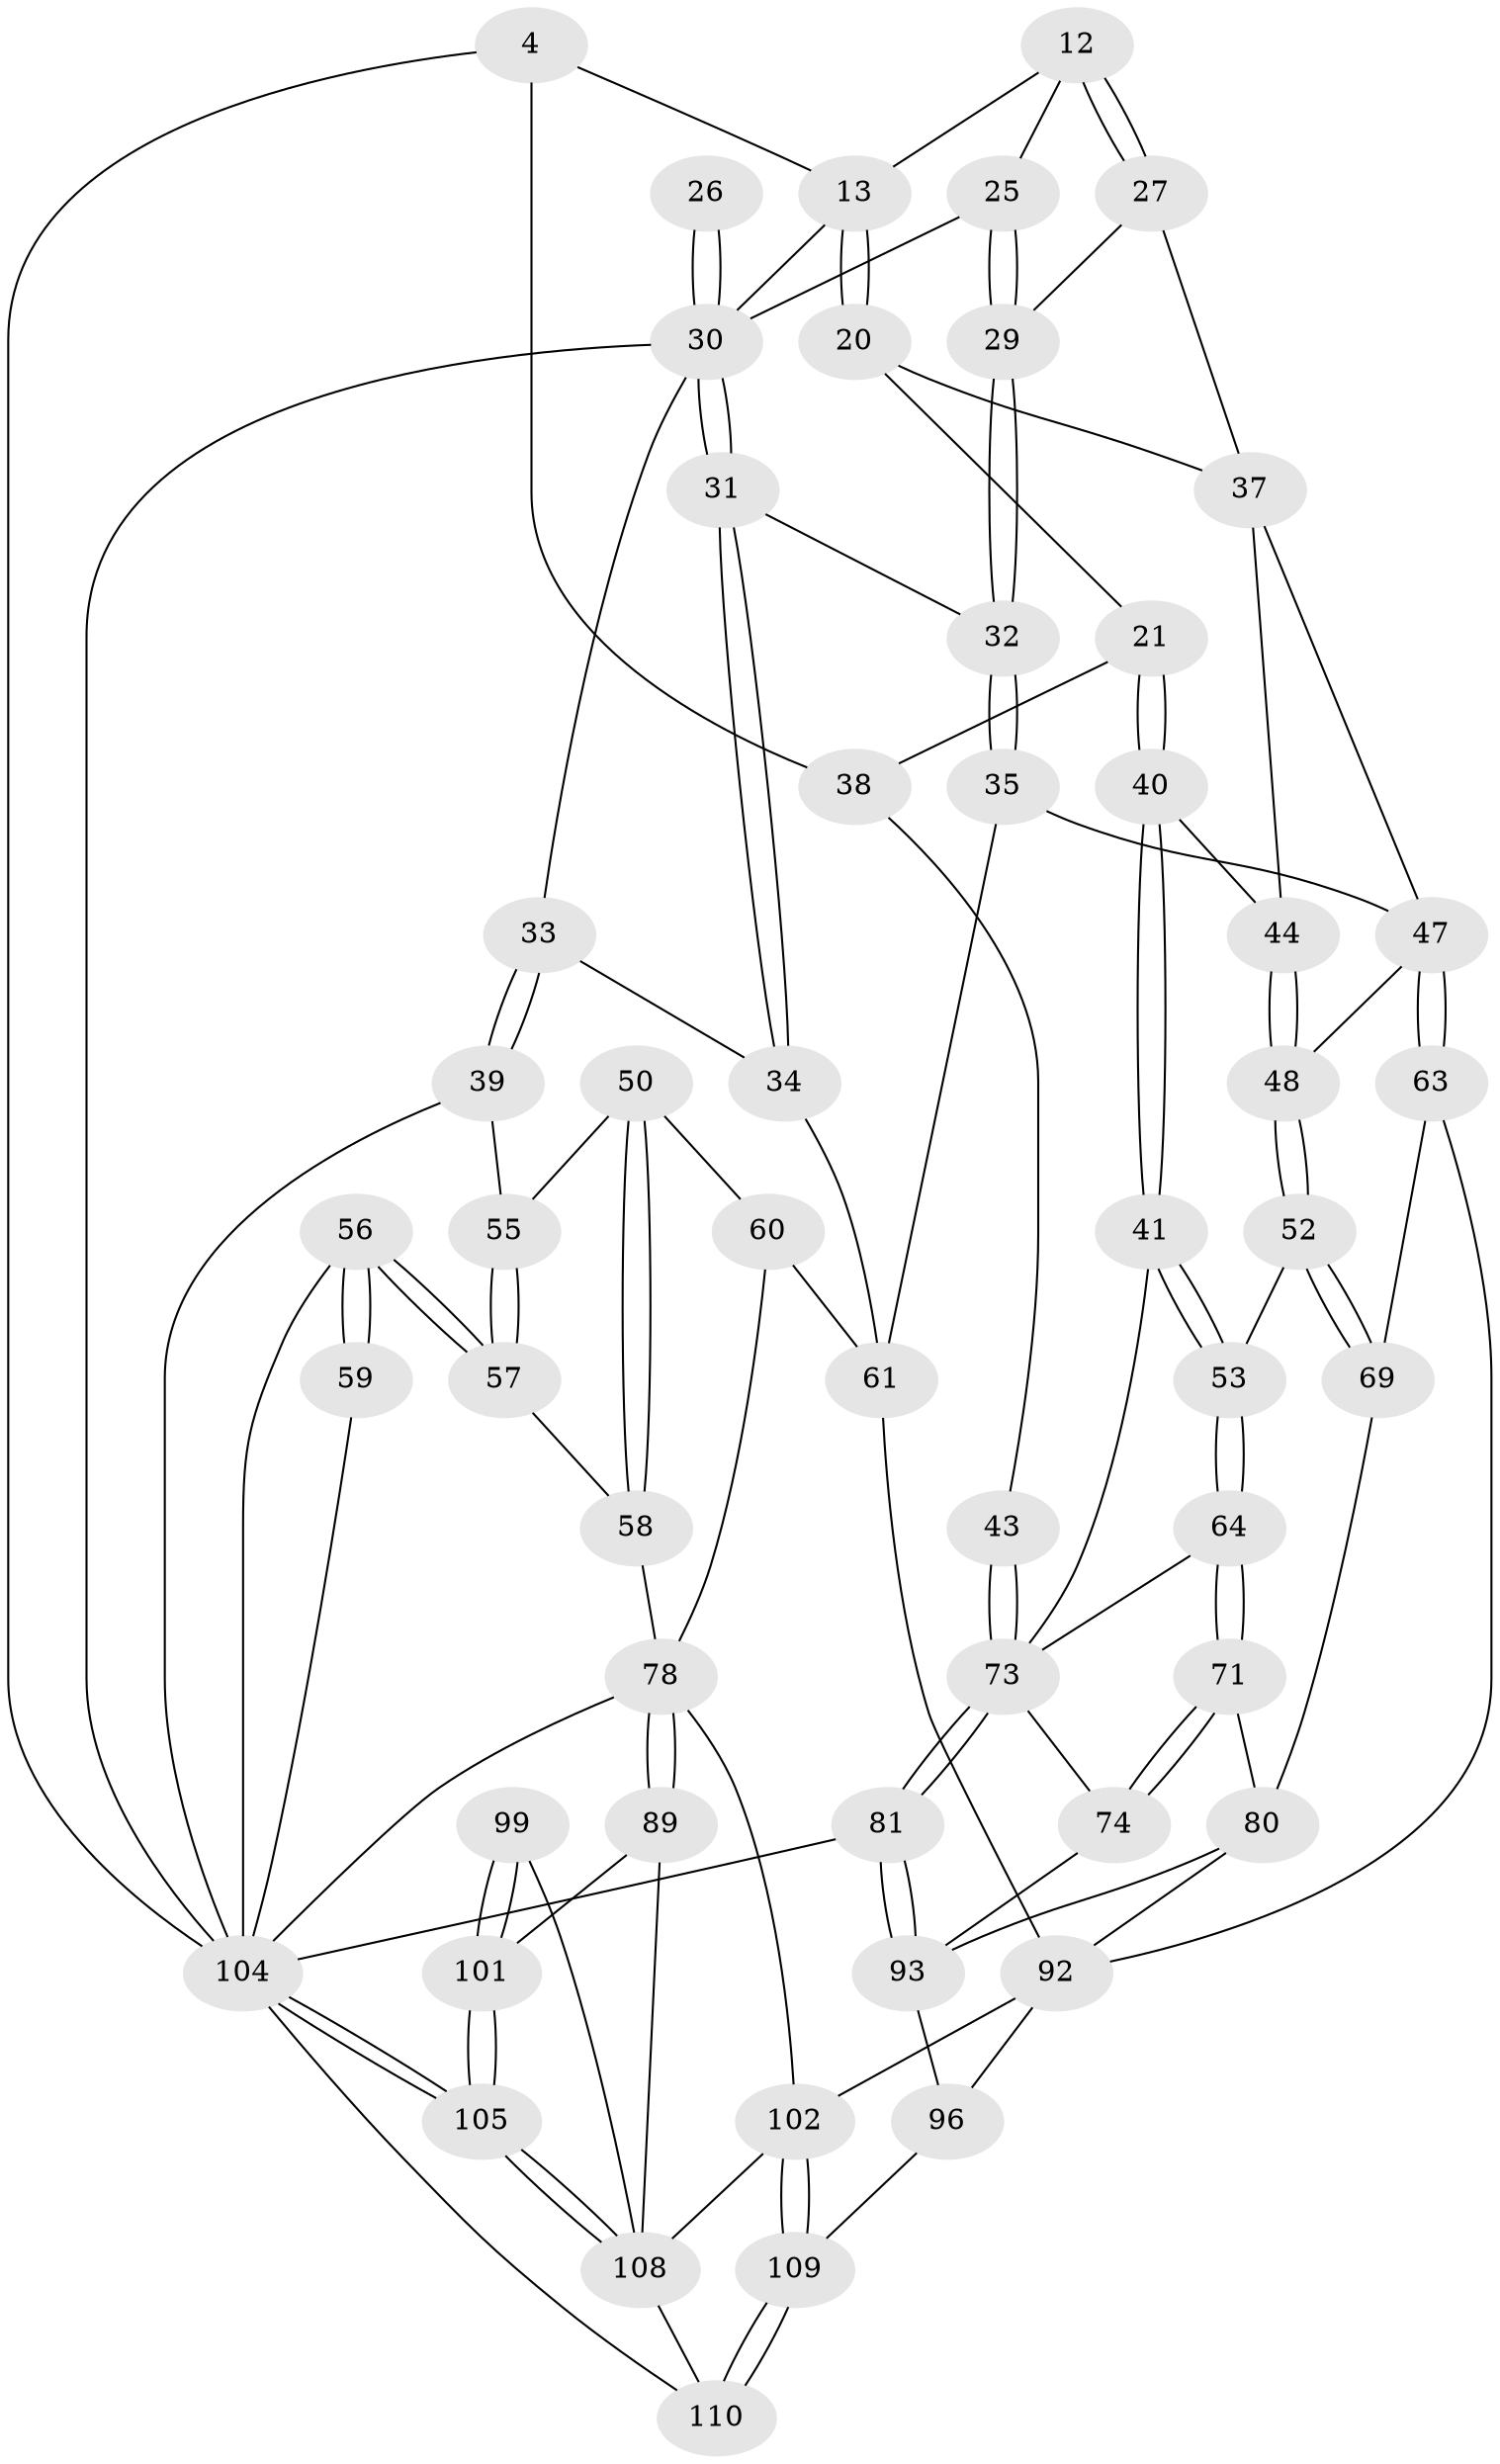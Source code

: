 // original degree distribution, {3: 0.03636363636363636, 6: 0.20909090909090908, 4: 0.19090909090909092, 5: 0.5636363636363636}
// Generated by graph-tools (version 1.1) at 2025/02/03/09/25 05:02:03]
// undirected, 55 vertices, 125 edges
graph export_dot {
graph [start="1"]
  node [color=gray90,style=filled];
  4 [pos="+0+0",super="+3"];
  12 [pos="+0.3663512481985177+0.11204617519668407"];
  13 [pos="+0.23331462342005152+0.03044263505867506",super="+5"];
  20 [pos="+0.19878013331580643+0.19780677505003746"];
  21 [pos="+0.09567882400753824+0.2291773133002472"];
  25 [pos="+0.4993950168992423+0.1847383304704033",super="+11"];
  26 [pos="+0.6572661441227229+0.18638127904846882"];
  27 [pos="+0.3631167247386243+0.19455508645774555"];
  29 [pos="+0.42386319855837873+0.24036391504906565"];
  30 [pos="+0.5666773403538605+0.23526103278970079",super="+24+23+19"];
  31 [pos="+0.5627228936930414+0.2737592657046345"];
  32 [pos="+0.43273689330203746+0.26527123555311044"];
  33 [pos="+0.7193339849906184+0.32074293627604894"];
  34 [pos="+0.5792545766293432+0.3115610432565633"];
  35 [pos="+0.41804685008179726+0.403929220895635"];
  37 [pos="+0.2737822386377703+0.32200757821556886",super="+28"];
  38 [pos="+0+0.2753724391630425",super="+22"];
  39 [pos="+0.7504384841237822+0.3849777188610683"];
  40 [pos="+0.11692698101618255+0.3453263487656871"];
  41 [pos="+0.08741263337195747+0.38451308365618736"];
  43 [pos="+0+0.4562415396204151"];
  44 [pos="+0.155902456272931+0.3510126250641534"];
  47 [pos="+0.3478917453056224+0.43628814481682215",super="+36"];
  48 [pos="+0.24817225496964027+0.49048761589754064"];
  50 [pos="+0.7394675246274895+0.4196630124306114"];
  52 [pos="+0.23915777308636446+0.49930386852246716"];
  53 [pos="+0.20402694119722892+0.5141727404063291"];
  55 [pos="+0.8587322710345204+0.42954403579807415",super="+49"];
  56 [pos="+0.9189343524271391+0.5917761346869683",super="+54+14"];
  57 [pos="+0.8810843758664246+0.5932454510273291"];
  58 [pos="+0.8631909601260775+0.5959023853772026"];
  59 [pos="+1+0.6563481499006413"];
  60 [pos="+0.6398261266168588+0.58279530895799",super="+51"];
  61 [pos="+0.5166457705202729+0.5323314471463886",super="+46"];
  63 [pos="+0.4003851425639509+0.6173358292132238"];
  64 [pos="+0.1647240231699668+0.5528964580692756"];
  69 [pos="+0.3075232190743118+0.6455964169055316"];
  71 [pos="+0.17520085874659097+0.58609168124845"];
  73 [pos="+0+0.7683128532027541",super="+72+42"];
  74 [pos="+0.13038600472137488+0.7312222077348401"];
  78 [pos="+0.9032816594550679+0.8343087332021323",super="+66+68"];
  80 [pos="+0.2569851112208922+0.7276933832304799",super="+70"];
  81 [pos="+0+1"];
  89 [pos="+0.8437376243518081+0.8234046869447966",super="+86"];
  92 [pos="+0.3999784223406209+0.8020508949542894",super="+79+76"];
  93 [pos="+0.15222836292882486+0.8965675618964422",super="+84+83"];
  96 [pos="+0.2980338295915995+0.8624325456360789",super="+95"];
  99 [pos="+0.7029969346247363+0.9123317727174307"];
  101 [pos="+0.7561476132813575+0.9218251921551698",super="+97+98"];
  102 [pos="+0.4334589723823732+0.9007785601469336",super="+91+75"];
  104 [pos="+1+1",super="+77+2+82+17"];
  105 [pos="+1+1"];
  108 [pos="+0.6348755896943763+1",super="+107+100+87"];
  109 [pos="+0.32273457861312865+1",super="+106+103"];
  110 [pos="+0.2913795116609474+1"];
  4 -- 38 [weight=2];
  4 -- 104 [weight=2];
  4 -- 13;
  12 -- 13;
  12 -- 27;
  12 -- 27;
  12 -- 25;
  13 -- 20;
  13 -- 20;
  13 -- 30;
  20 -- 21;
  20 -- 37;
  21 -- 40;
  21 -- 40;
  21 -- 38;
  25 -- 29;
  25 -- 29;
  25 -- 30 [weight=2];
  26 -- 30 [weight=3];
  26 -- 30;
  27 -- 29;
  27 -- 37;
  29 -- 32;
  29 -- 32;
  30 -- 31;
  30 -- 31;
  30 -- 33;
  30 -- 104 [weight=2];
  31 -- 32;
  31 -- 34;
  31 -- 34;
  32 -- 35;
  32 -- 35;
  33 -- 34;
  33 -- 39;
  33 -- 39;
  34 -- 61;
  35 -- 47;
  35 -- 61;
  37 -- 44;
  37 -- 47;
  38 -- 43;
  39 -- 55;
  39 -- 104;
  40 -- 41;
  40 -- 41;
  40 -- 44;
  41 -- 53;
  41 -- 53;
  41 -- 73;
  43 -- 73 [weight=2];
  43 -- 73;
  44 -- 48;
  44 -- 48;
  47 -- 48;
  47 -- 63;
  47 -- 63;
  48 -- 52;
  48 -- 52;
  50 -- 58;
  50 -- 58;
  50 -- 55;
  50 -- 60;
  52 -- 53;
  52 -- 69;
  52 -- 69;
  53 -- 64;
  53 -- 64;
  55 -- 57;
  55 -- 57;
  56 -- 57;
  56 -- 57;
  56 -- 59 [weight=2];
  56 -- 59;
  56 -- 104 [weight=2];
  57 -- 58;
  58 -- 78;
  59 -- 104;
  60 -- 61 [weight=2];
  60 -- 78;
  61 -- 92;
  63 -- 69;
  63 -- 92;
  64 -- 71;
  64 -- 71;
  64 -- 73;
  69 -- 80;
  71 -- 74;
  71 -- 74;
  71 -- 80;
  73 -- 81;
  73 -- 81;
  73 -- 74;
  74 -- 93;
  78 -- 89 [weight=2];
  78 -- 89;
  78 -- 104;
  78 -- 102;
  80 -- 93;
  80 -- 92;
  81 -- 93;
  81 -- 93;
  81 -- 104;
  89 -- 101 [weight=2];
  89 -- 108;
  92 -- 96;
  92 -- 102 [weight=2];
  93 -- 96 [weight=2];
  96 -- 109 [weight=2];
  99 -- 101 [weight=2];
  99 -- 101;
  99 -- 108;
  101 -- 105;
  101 -- 105;
  102 -- 109 [weight=2];
  102 -- 109;
  102 -- 108 [weight=2];
  104 -- 105;
  104 -- 105;
  104 -- 110;
  105 -- 108;
  105 -- 108;
  108 -- 110;
  109 -- 110;
  109 -- 110;
}
